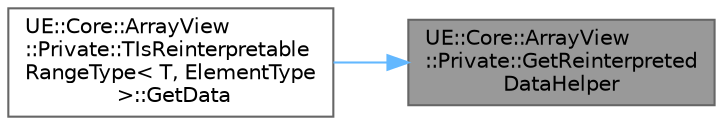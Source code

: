 digraph "UE::Core::ArrayView::Private::GetReinterpretedDataHelper"
{
 // INTERACTIVE_SVG=YES
 // LATEX_PDF_SIZE
  bgcolor="transparent";
  edge [fontname=Helvetica,fontsize=10,labelfontname=Helvetica,labelfontsize=10];
  node [fontname=Helvetica,fontsize=10,shape=box,height=0.2,width=0.4];
  rankdir="RL";
  Node1 [id="Node000001",label="UE::Core::ArrayView\l::Private::GetReinterpreted\lDataHelper",height=0.2,width=0.4,color="gray40", fillcolor="grey60", style="filled", fontcolor="black",tooltip=" "];
  Node1 -> Node2 [id="edge1_Node000001_Node000002",dir="back",color="steelblue1",style="solid",tooltip=" "];
  Node2 [id="Node000002",label="UE::Core::ArrayView\l::Private::TIsReinterpretable\lRangeType\< T, ElementType\l \>::GetData",height=0.2,width=0.4,color="grey40", fillcolor="white", style="filled",URL="$d2/db8/structUE_1_1Core_1_1ArrayView_1_1Private_1_1TIsReinterpretableRangeType.html#add92d0037a82a69ba7bf843ccd202d35",tooltip=" "];
}
